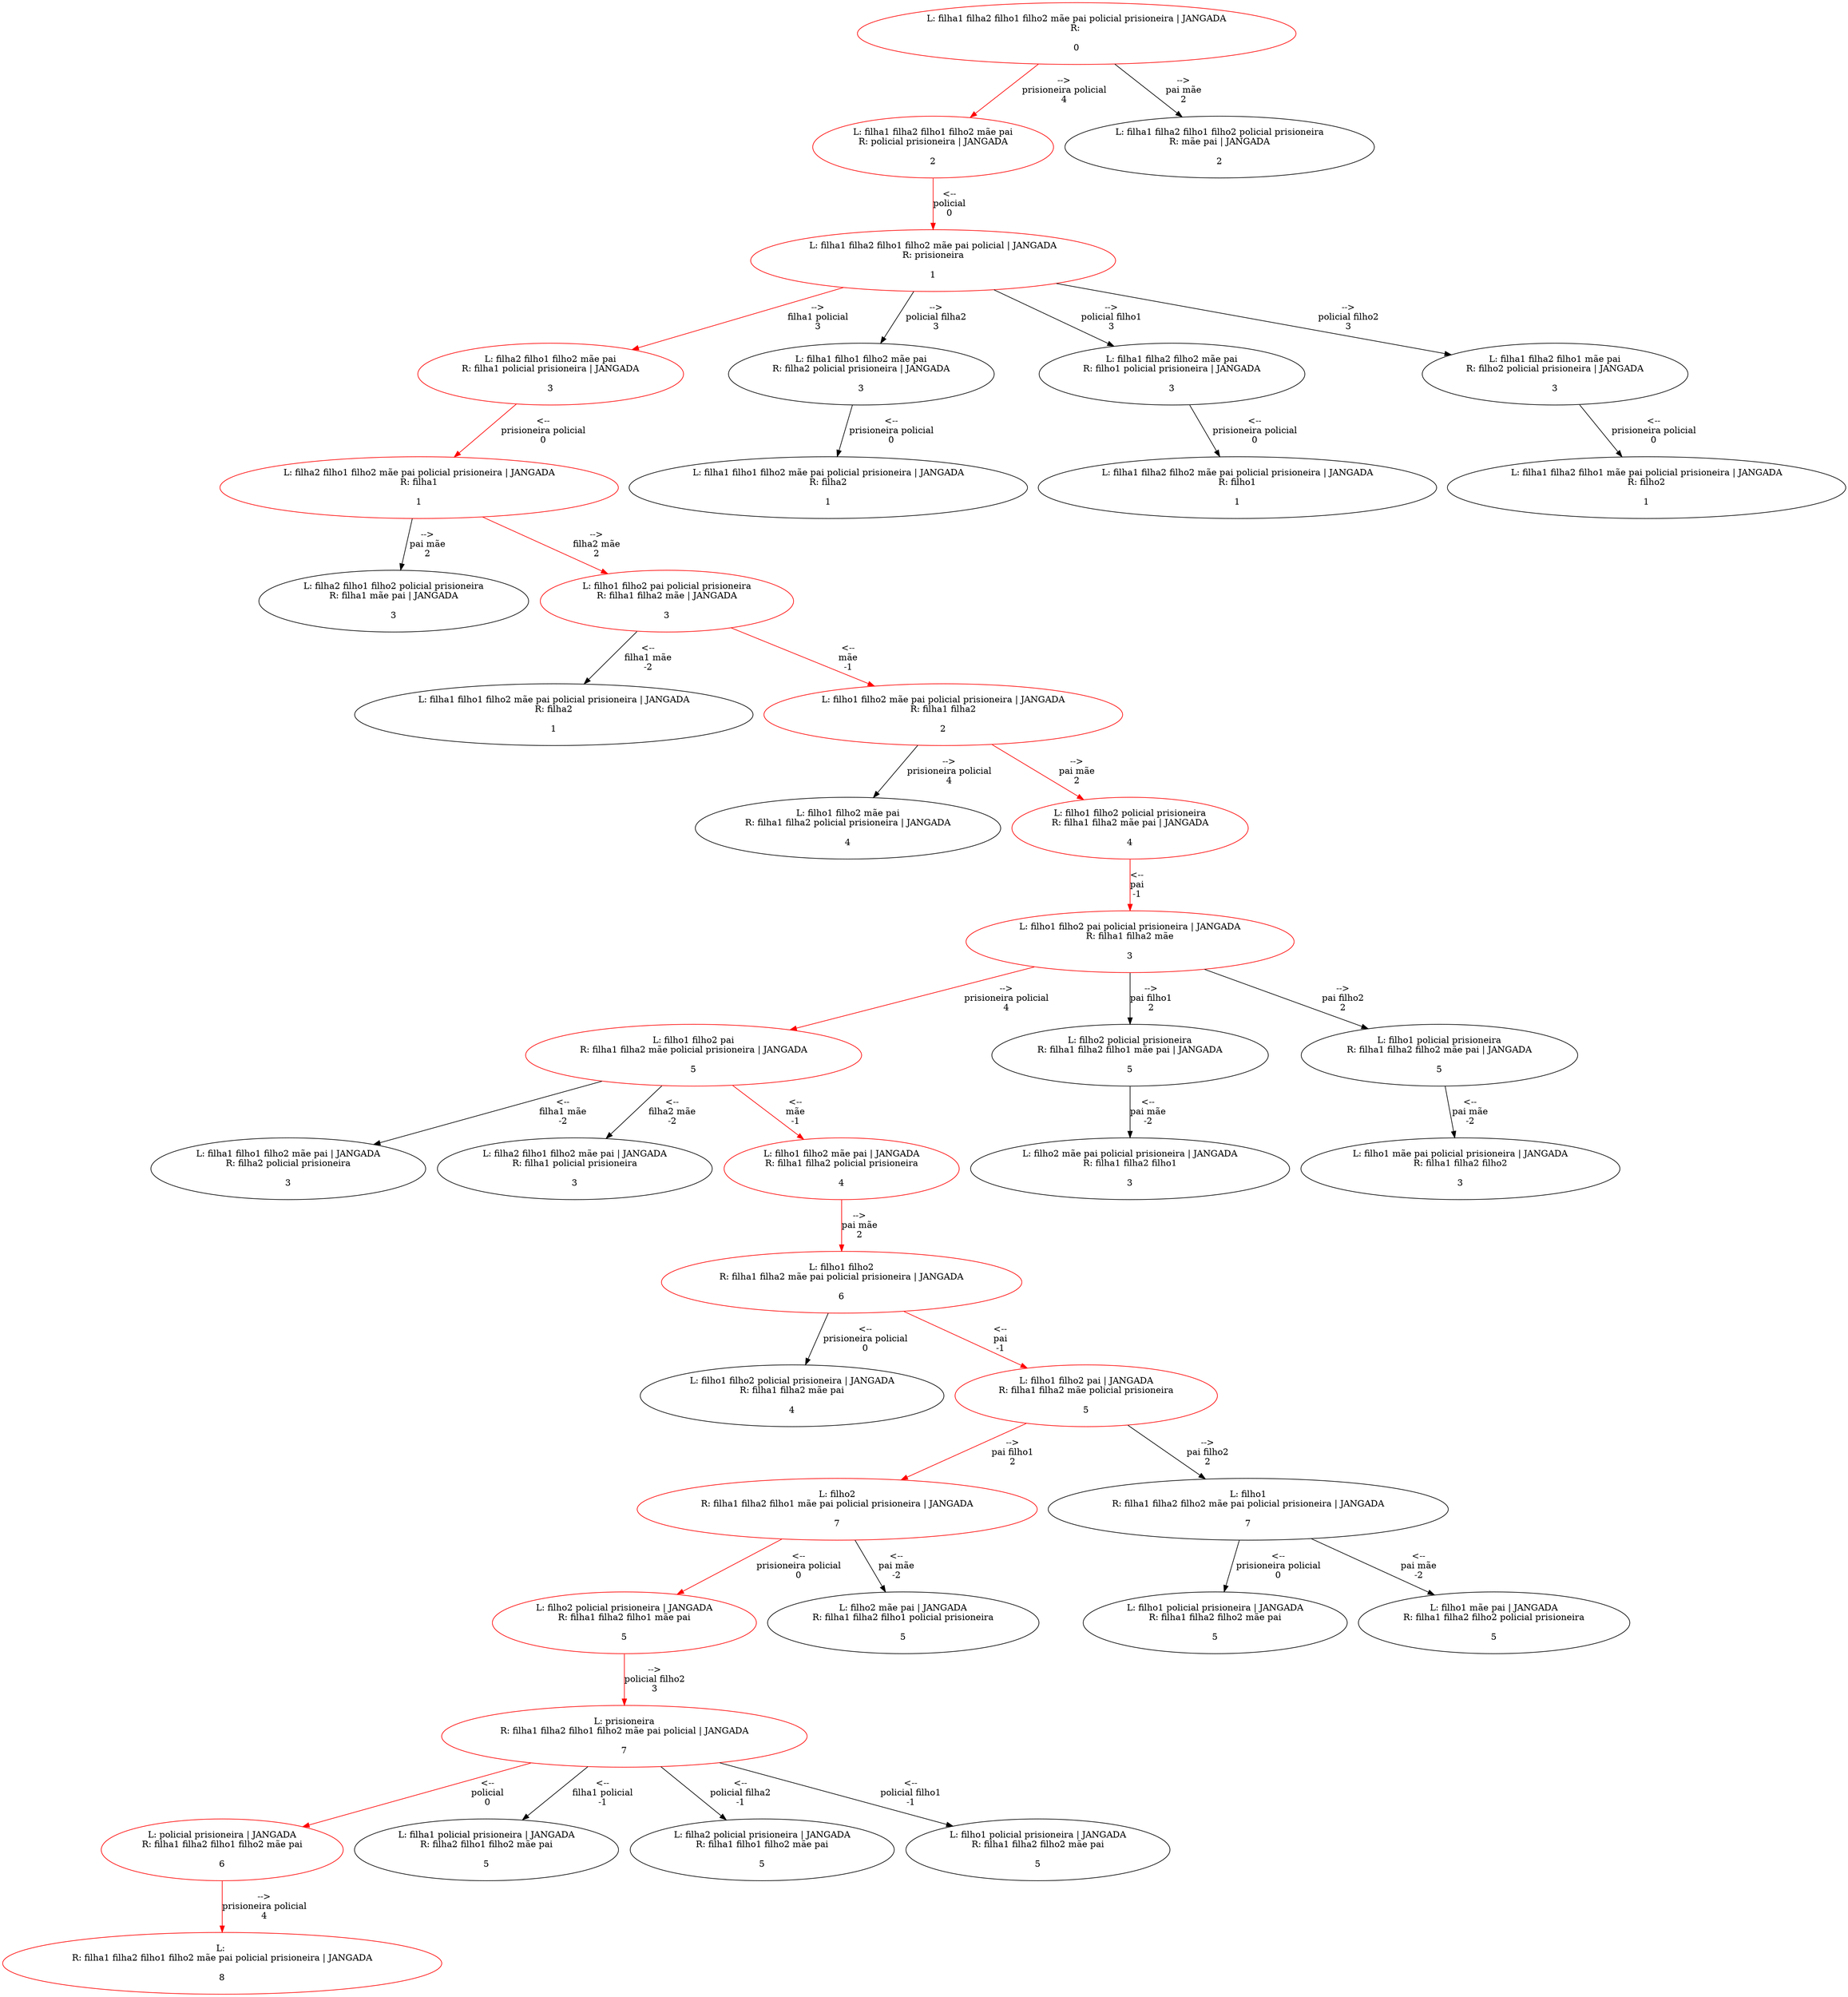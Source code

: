 digraph {
0 [label="L: filha1 filha2 filho1 filho2 mãe pai policial prisioneira | JANGADA
R: 

0"][color="red"]
0 -> 1 [label="-->
prisioneira policial
4"][color="red"]
1 [label="L: filha1 filha2 filho1 filho2 mãe pai
R: policial prisioneira | JANGADA

2"][color="red"]
1 -> 3 [label="<--
policial
0"][color="red"]
3 [label="L: filha1 filha2 filho1 filho2 mãe pai policial | JANGADA
R: prisioneira

1"][color="red"]
3 -> 4 [label="-->
filha1 policial
3"][color="red"]
4 [label="L: filha2 filho1 filho2 mãe pai
R: filha1 policial prisioneira | JANGADA

3"][color="red"]
4 -> 8 [label="<--
prisioneira policial
0"][color="red"]
8 [label="L: filha2 filho1 filho2 mãe pai policial prisioneira | JANGADA
R: filha1

1"][color="red"]
8 -> 12 [label="-->
pai mãe
2"]
12 [label="L: filha2 filho1 filho2 policial prisioneira
R: filha1 mãe pai | JANGADA

3"]
8 -> 13 [label="-->
filha2 mãe
2"][color="red"]
13 [label="L: filho1 filho2 pai policial prisioneira
R: filha1 filha2 mãe | JANGADA

3"][color="red"]
13 -> 14 [label="<--
filha1 mãe
-2"]
14 [label="L: filha1 filho1 filho2 mãe pai policial prisioneira | JANGADA
R: filha2

1"]
13 -> 15 [label="<--
mãe
-1"][color="red"]
15 [label="L: filho1 filho2 mãe pai policial prisioneira | JANGADA
R: filha1 filha2

2"][color="red"]
15 -> 16 [label="-->
prisioneira policial
4"]
16 [label="L: filho1 filho2 mãe pai
R: filha1 filha2 policial prisioneira | JANGADA

4"]
15 -> 17 [label="-->
pai mãe
2"][color="red"]
17 [label="L: filho1 filho2 policial prisioneira
R: filha1 filha2 mãe pai | JANGADA

4"][color="red"]
17 -> 18 [label="<--
pai
-1"][color="red"]
18 [label="L: filho1 filho2 pai policial prisioneira | JANGADA
R: filha1 filha2 mãe

3"][color="red"]
18 -> 19 [label="-->
prisioneira policial
4"][color="red"]
19 [label="L: filho1 filho2 pai
R: filha1 filha2 mãe policial prisioneira | JANGADA

5"][color="red"]
19 -> 22 [label="<--
filha1 mãe
-2"]
22 [label="L: filha1 filho1 filho2 mãe pai | JANGADA
R: filha2 policial prisioneira

3"]
19 -> 23 [label="<--
filha2 mãe
-2"]
23 [label="L: filha2 filho1 filho2 mãe pai | JANGADA
R: filha1 policial prisioneira

3"]
19 -> 24 [label="<--
mãe
-1"][color="red"]
24 [label="L: filho1 filho2 mãe pai | JANGADA
R: filha1 filha2 policial prisioneira

4"][color="red"]
24 -> 27 [label="-->
pai mãe
2"][color="red"]
27 [label="L: filho1 filho2
R: filha1 filha2 mãe pai policial prisioneira | JANGADA

6"][color="red"]
27 -> 28 [label="<--
prisioneira policial
0"]
28 [label="L: filho1 filho2 policial prisioneira | JANGADA
R: filha1 filha2 mãe pai

4"]
27 -> 29 [label="<--
pai
-1"][color="red"]
29 [label="L: filho1 filho2 pai | JANGADA
R: filha1 filha2 mãe policial prisioneira

5"][color="red"]
29 -> 30 [label="-->
pai filho1
2"][color="red"]
30 [label="L: filho2
R: filha1 filha2 filho1 mãe pai policial prisioneira | JANGADA

7"][color="red"]
30 -> 32 [label="<--
prisioneira policial
0"][color="red"]
32 [label="L: filho2 policial prisioneira | JANGADA
R: filha1 filha2 filho1 mãe pai

5"][color="red"]
32 -> 36 [label="-->
policial filho2
3"][color="red"]
36 [label="L: prisioneira
R: filha1 filha2 filho1 filho2 mãe pai policial | JANGADA

7"][color="red"]
36 -> 37 [label="<--
policial
0"][color="red"]
37 [label="L: policial prisioneira | JANGADA
R: filha1 filha2 filho1 filho2 mãe pai

6"][color="red"]
37 -> 41 [label="-->
prisioneira policial
4"][color="red"]
41 [label="L: 
R: filha1 filha2 filho1 filho2 mãe pai policial prisioneira | JANGADA

8"][color="red"]
36 -> 38 [label="<--
filha1 policial
-1"]
38 [label="L: filha1 policial prisioneira | JANGADA
R: filha2 filho1 filho2 mãe pai

5"]
36 -> 39 [label="<--
policial filha2
-1"]
39 [label="L: filha2 policial prisioneira | JANGADA
R: filha1 filho1 filho2 mãe pai

5"]
36 -> 40 [label="<--
policial filho1
-1"]
40 [label="L: filho1 policial prisioneira | JANGADA
R: filha1 filha2 filho2 mãe pai

5"]
30 -> 33 [label="<--
pai mãe
-2"]
33 [label="L: filho2 mãe pai | JANGADA
R: filha1 filha2 filho1 policial prisioneira

5"]
29 -> 31 [label="-->
pai filho2
2"]
31 [label="L: filho1
R: filha1 filha2 filho2 mãe pai policial prisioneira | JANGADA

7"]
31 -> 34 [label="<--
prisioneira policial
0"]
34 [label="L: filho1 policial prisioneira | JANGADA
R: filha1 filha2 filho2 mãe pai

5"]
31 -> 35 [label="<--
pai mãe
-2"]
35 [label="L: filho1 mãe pai | JANGADA
R: filha1 filha2 filho2 policial prisioneira

5"]
18 -> 20 [label="-->
pai filho1
2"]
20 [label="L: filho2 policial prisioneira
R: filha1 filha2 filho1 mãe pai | JANGADA

5"]
20 -> 25 [label="<--
pai mãe
-2"]
25 [label="L: filho2 mãe pai policial prisioneira | JANGADA
R: filha1 filha2 filho1

3"]
18 -> 21 [label="-->
pai filho2
2"]
21 [label="L: filho1 policial prisioneira
R: filha1 filha2 filho2 mãe pai | JANGADA

5"]
21 -> 26 [label="<--
pai mãe
-2"]
26 [label="L: filho1 mãe pai policial prisioneira | JANGADA
R: filha1 filha2 filho2

3"]
3 -> 5 [label="-->
policial filha2
3"]
5 [label="L: filha1 filho1 filho2 mãe pai
R: filha2 policial prisioneira | JANGADA

3"]
5 -> 9 [label="<--
prisioneira policial
0"]
9 [label="L: filha1 filho1 filho2 mãe pai policial prisioneira | JANGADA
R: filha2

1"]
3 -> 6 [label="-->
policial filho1
3"]
6 [label="L: filha1 filha2 filho2 mãe pai
R: filho1 policial prisioneira | JANGADA

3"]
6 -> 10 [label="<--
prisioneira policial
0"]
10 [label="L: filha1 filha2 filho2 mãe pai policial prisioneira | JANGADA
R: filho1

1"]
3 -> 7 [label="-->
policial filho2
3"]
7 [label="L: filha1 filha2 filho1 mãe pai
R: filho2 policial prisioneira | JANGADA

3"]
7 -> 11 [label="<--
prisioneira policial
0"]
11 [label="L: filha1 filha2 filho1 mãe pai policial prisioneira | JANGADA
R: filho2

1"]
0 -> 2 [label="-->
pai mãe
2"]
2 [label="L: filha1 filha2 filho1 filho2 policial prisioneira
R: mãe pai | JANGADA

2"]
}
